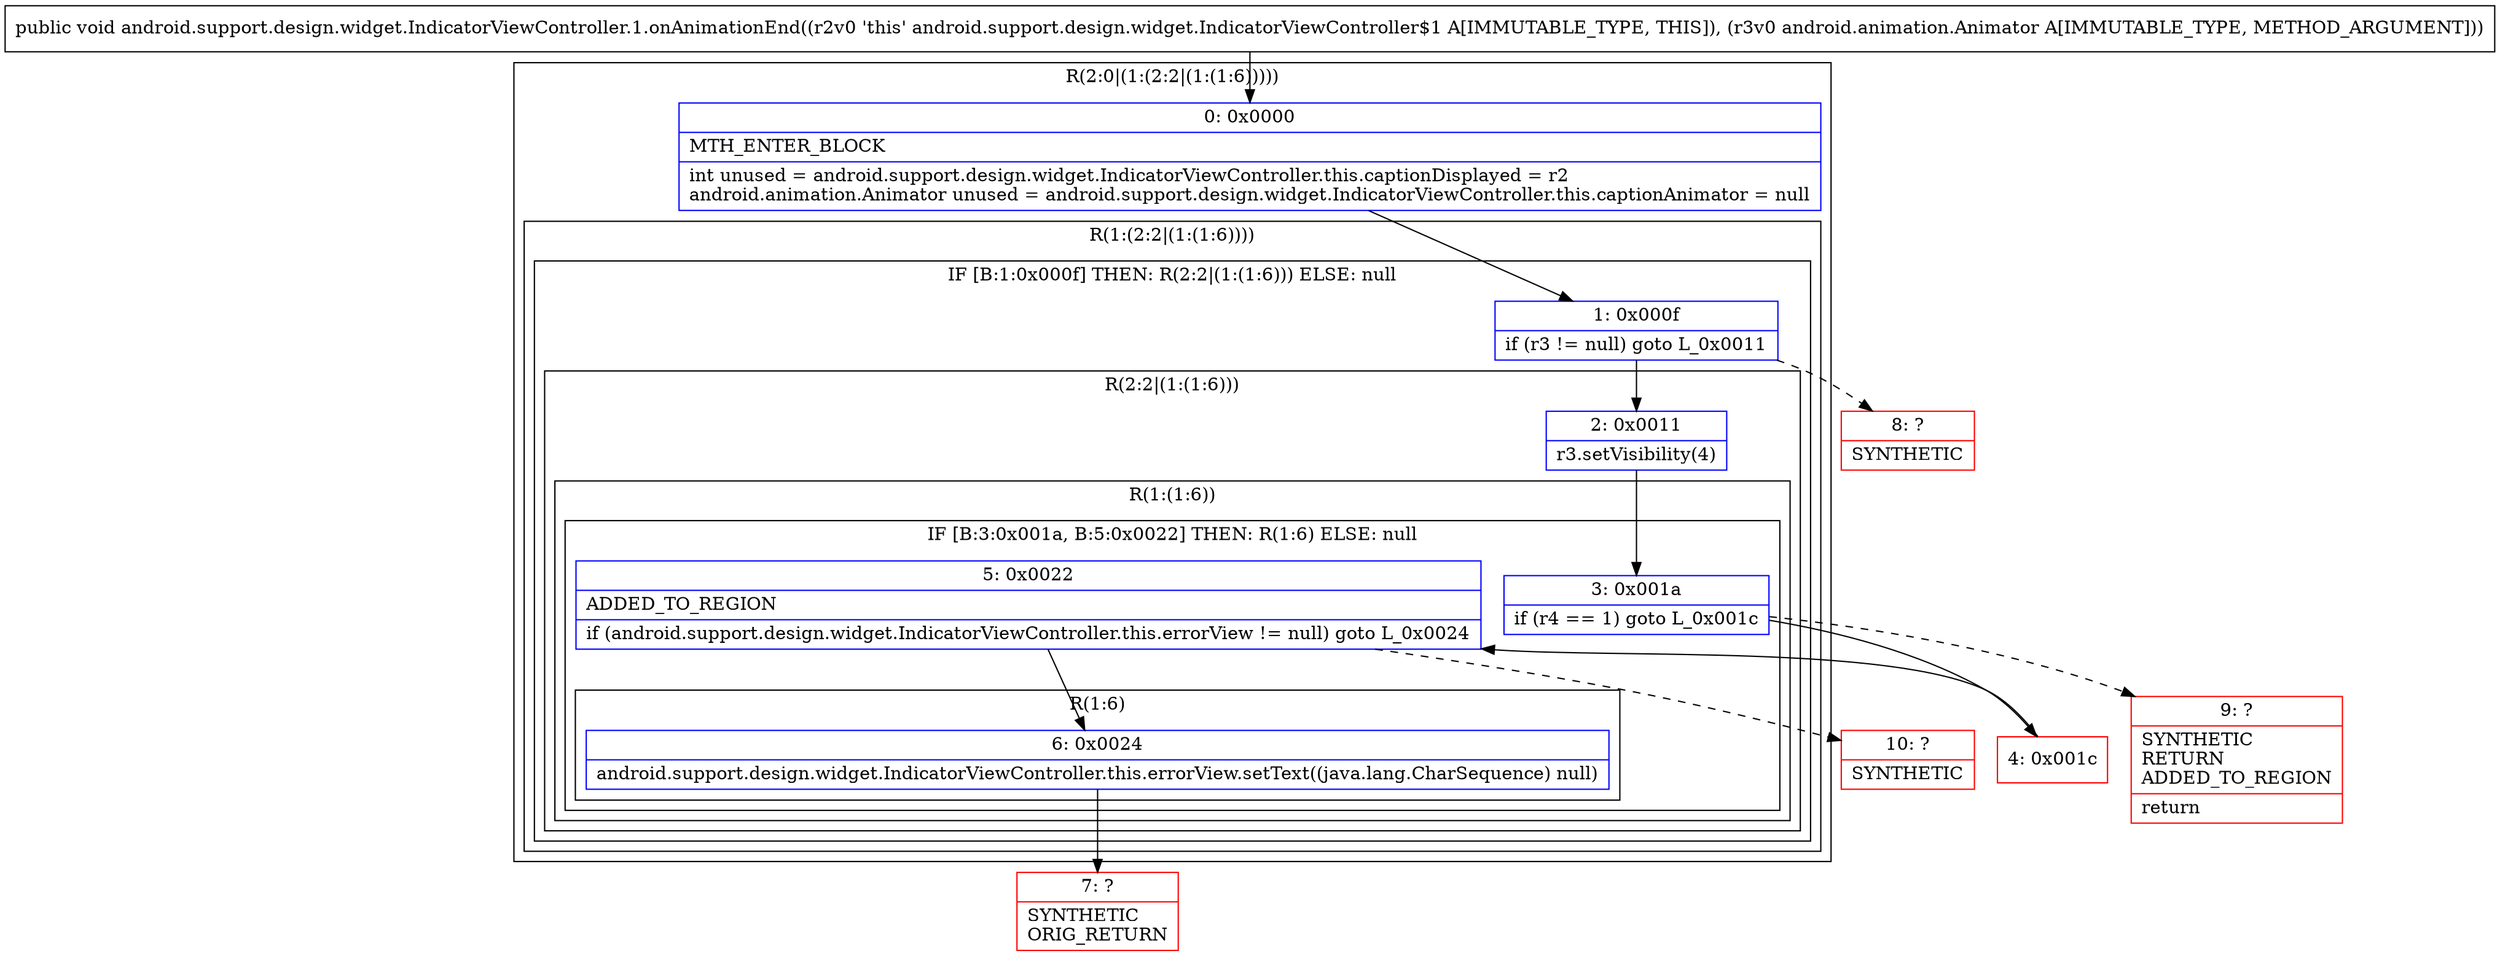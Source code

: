 digraph "CFG forandroid.support.design.widget.IndicatorViewController.1.onAnimationEnd(Landroid\/animation\/Animator;)V" {
subgraph cluster_Region_1602386538 {
label = "R(2:0|(1:(2:2|(1:(1:6)))))";
node [shape=record,color=blue];
Node_0 [shape=record,label="{0\:\ 0x0000|MTH_ENTER_BLOCK\l|int unused = android.support.design.widget.IndicatorViewController.this.captionDisplayed = r2\landroid.animation.Animator unused = android.support.design.widget.IndicatorViewController.this.captionAnimator = null\l}"];
subgraph cluster_Region_186675092 {
label = "R(1:(2:2|(1:(1:6))))";
node [shape=record,color=blue];
subgraph cluster_IfRegion_928560433 {
label = "IF [B:1:0x000f] THEN: R(2:2|(1:(1:6))) ELSE: null";
node [shape=record,color=blue];
Node_1 [shape=record,label="{1\:\ 0x000f|if (r3 != null) goto L_0x0011\l}"];
subgraph cluster_Region_303832413 {
label = "R(2:2|(1:(1:6)))";
node [shape=record,color=blue];
Node_2 [shape=record,label="{2\:\ 0x0011|r3.setVisibility(4)\l}"];
subgraph cluster_Region_1585542238 {
label = "R(1:(1:6))";
node [shape=record,color=blue];
subgraph cluster_IfRegion_1448471765 {
label = "IF [B:3:0x001a, B:5:0x0022] THEN: R(1:6) ELSE: null";
node [shape=record,color=blue];
Node_3 [shape=record,label="{3\:\ 0x001a|if (r4 == 1) goto L_0x001c\l}"];
Node_5 [shape=record,label="{5\:\ 0x0022|ADDED_TO_REGION\l|if (android.support.design.widget.IndicatorViewController.this.errorView != null) goto L_0x0024\l}"];
subgraph cluster_Region_618019347 {
label = "R(1:6)";
node [shape=record,color=blue];
Node_6 [shape=record,label="{6\:\ 0x0024|android.support.design.widget.IndicatorViewController.this.errorView.setText((java.lang.CharSequence) null)\l}"];
}
}
}
}
}
}
}
Node_4 [shape=record,color=red,label="{4\:\ 0x001c}"];
Node_7 [shape=record,color=red,label="{7\:\ ?|SYNTHETIC\lORIG_RETURN\l}"];
Node_8 [shape=record,color=red,label="{8\:\ ?|SYNTHETIC\l}"];
Node_9 [shape=record,color=red,label="{9\:\ ?|SYNTHETIC\lRETURN\lADDED_TO_REGION\l|return\l}"];
Node_10 [shape=record,color=red,label="{10\:\ ?|SYNTHETIC\l}"];
MethodNode[shape=record,label="{public void android.support.design.widget.IndicatorViewController.1.onAnimationEnd((r2v0 'this' android.support.design.widget.IndicatorViewController$1 A[IMMUTABLE_TYPE, THIS]), (r3v0 android.animation.Animator A[IMMUTABLE_TYPE, METHOD_ARGUMENT])) }"];
MethodNode -> Node_0;
Node_0 -> Node_1;
Node_1 -> Node_2;
Node_1 -> Node_8[style=dashed];
Node_2 -> Node_3;
Node_3 -> Node_4;
Node_3 -> Node_9[style=dashed];
Node_5 -> Node_6;
Node_5 -> Node_10[style=dashed];
Node_6 -> Node_7;
Node_4 -> Node_5;
}

